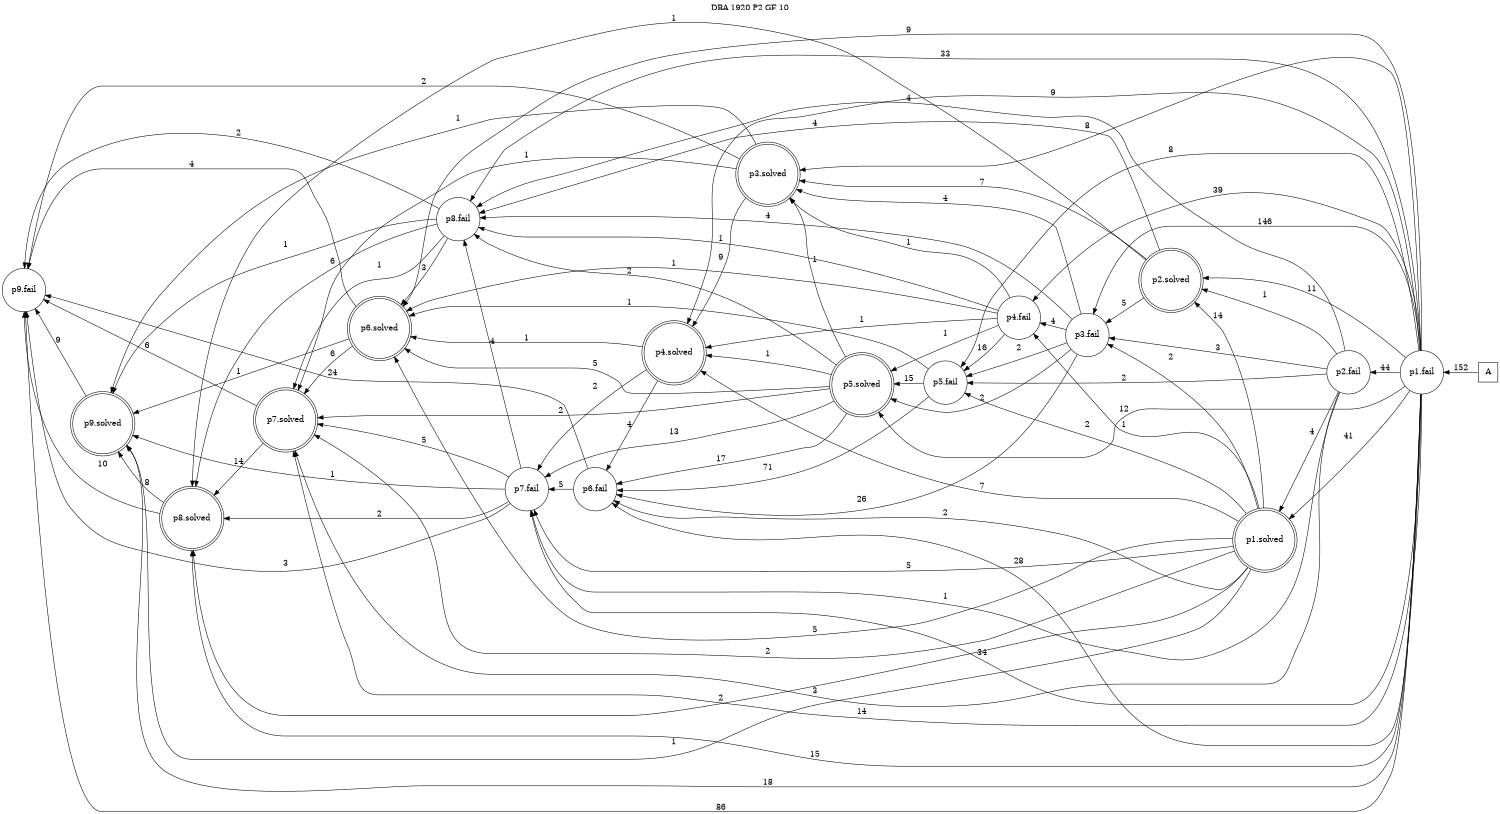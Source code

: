 digraph DBA_1920_P2_GF_10 {
labelloc="tl"
label= " DBA 1920 P2 GF 10 "
rankdir="RL";
graph [ size=" 10 , 10 !"]

"A" [shape="square" label="A"]
"p1.fail" [shape="circle" label="p1.fail"]
"p4.fail" [shape="circle" label="p4.fail"]
"p2.fail" [shape="circle" label="p2.fail"]
"p5.fail" [shape="circle" label="p5.fail"]
"p3.fail" [shape="circle" label="p3.fail"]
"p1.solved" [shape="doublecircle" label="p1.solved"]
"p2.solved" [shape="doublecircle" label="p2.solved"]
"p5.solved" [shape="doublecircle" label="p5.solved"]
"p3.solved" [shape="doublecircle" label="p3.solved"]
"p4.solved" [shape="doublecircle" label="p4.solved"]
"p6.fail" [shape="circle" label="p6.fail"]
"p7.fail" [shape="circle" label="p7.fail"]
"p8.fail" [shape="circle" label="p8.fail"]
"p9.fail" [shape="circle" label="p9.fail"]
"p6.solved" [shape="doublecircle" label="p6.solved"]
"p7.solved" [shape="doublecircle" label="p7.solved"]
"p8.solved" [shape="doublecircle" label="p8.solved"]
"p9.solved" [shape="doublecircle" label="p9.solved"]
"A" -> "p1.fail" [ label=152]
"p1.fail" -> "p4.fail" [ label=39]
"p1.fail" -> "p2.fail" [ label=44]
"p1.fail" -> "p5.fail" [ label=8]
"p1.fail" -> "p3.fail" [ label=146]
"p1.fail" -> "p1.solved" [ label=41]
"p1.fail" -> "p2.solved" [ label=11]
"p1.fail" -> "p5.solved" [ label=12]
"p1.fail" -> "p3.solved" [ label=8]
"p1.fail" -> "p4.solved" [ label=9]
"p1.fail" -> "p6.fail" [ label=28]
"p1.fail" -> "p7.fail" [ label=34]
"p1.fail" -> "p8.fail" [ label=33]
"p1.fail" -> "p9.fail" [ label=86]
"p1.fail" -> "p6.solved" [ label=9]
"p1.fail" -> "p7.solved" [ label=14]
"p1.fail" -> "p8.solved" [ label=15]
"p1.fail" -> "p9.solved" [ label=18]
"p4.fail" -> "p5.fail" [ label=16]
"p4.fail" -> "p5.solved" [ label=1]
"p4.fail" -> "p3.solved" [ label=1]
"p4.fail" -> "p4.solved" [ label=1]
"p4.fail" -> "p8.fail" [ label=1]
"p4.fail" -> "p6.solved" [ label=1]
"p2.fail" -> "p5.fail" [ label=2]
"p2.fail" -> "p3.fail" [ label=3]
"p2.fail" -> "p1.solved" [ label=4]
"p2.fail" -> "p2.solved" [ label=1]
"p2.fail" -> "p7.fail" [ label=1]
"p2.fail" -> "p8.fail" [ label=4]
"p2.fail" -> "p7.solved" [ label=3]
"p5.fail" -> "p5.solved" [ label=15]
"p5.fail" -> "p6.fail" [ label=71]
"p5.fail" -> "p6.solved" [ label=1]
"p3.fail" -> "p4.fail" [ label=4]
"p3.fail" -> "p5.fail" [ label=2]
"p3.fail" -> "p5.solved" [ label=2]
"p3.fail" -> "p3.solved" [ label=4]
"p3.fail" -> "p6.fail" [ label=26]
"p3.fail" -> "p8.fail" [ label=4]
"p1.solved" -> "p4.fail" [ label=1]
"p1.solved" -> "p5.fail" [ label=2]
"p1.solved" -> "p3.fail" [ label=2]
"p1.solved" -> "p2.solved" [ label=14]
"p1.solved" -> "p4.solved" [ label=7]
"p1.solved" -> "p6.fail" [ label=2]
"p1.solved" -> "p7.fail" [ label=5]
"p1.solved" -> "p6.solved" [ label=5]
"p1.solved" -> "p7.solved" [ label=2]
"p1.solved" -> "p8.solved" [ label=2]
"p1.solved" -> "p9.solved" [ label=1]
"p2.solved" -> "p3.fail" [ label=5]
"p2.solved" -> "p3.solved" [ label=7]
"p2.solved" -> "p8.fail" [ label=4]
"p2.solved" -> "p8.solved" [ label=1]
"p5.solved" -> "p3.solved" [ label=1]
"p5.solved" -> "p4.solved" [ label=1]
"p5.solved" -> "p6.fail" [ label=17]
"p5.solved" -> "p7.fail" [ label=13]
"p5.solved" -> "p8.fail" [ label=2]
"p5.solved" -> "p6.solved" [ label=5]
"p5.solved" -> "p7.solved" [ label=2]
"p3.solved" -> "p4.solved" [ label=9]
"p3.solved" -> "p9.fail" [ label=2]
"p3.solved" -> "p7.solved" [ label=1]
"p3.solved" -> "p9.solved" [ label=1]
"p4.solved" -> "p6.fail" [ label=4]
"p4.solved" -> "p7.fail" [ label=2]
"p4.solved" -> "p6.solved" [ label=1]
"p6.fail" -> "p7.fail" [ label=5]
"p6.fail" -> "p9.fail" [ label=24]
"p7.fail" -> "p8.fail" [ label=4]
"p7.fail" -> "p9.fail" [ label=3]
"p7.fail" -> "p7.solved" [ label=5]
"p7.fail" -> "p8.solved" [ label=2]
"p7.fail" -> "p9.solved" [ label=1]
"p8.fail" -> "p9.fail" [ label=2]
"p8.fail" -> "p6.solved" [ label=3]
"p8.fail" -> "p7.solved" [ label=1]
"p8.fail" -> "p8.solved" [ label=6]
"p8.fail" -> "p9.solved" [ label=1]
"p6.solved" -> "p9.fail" [ label=4]
"p6.solved" -> "p7.solved" [ label=6]
"p6.solved" -> "p9.solved" [ label=1]
"p7.solved" -> "p9.fail" [ label=6]
"p7.solved" -> "p8.solved" [ label=14]
"p8.solved" -> "p9.fail" [ label=10]
"p8.solved" -> "p9.solved" [ label=8]
"p9.solved" -> "p9.fail" [ label=9]
}
